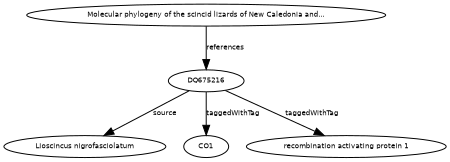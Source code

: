 digraph G {
size="3,3";
node [fontsize=7, fontname="Helvetica"];
edge [fontsize=7, fontname="Helvetica"];
node0 [label="DQ675216", width=0.27433100247,height=0.27433100247];
node1 [label="Molecular phylogeny of the scincid lizards of New Caledonia and...", width=0.27433100247,height=0.27433100247];
node2 [label="Lioscincus nigrofasciolatum", width=0.27433100247,height=0.27433100247];
node3 [label="CO1", width=0.27433100247,height=0.27433100247];
node4 [label="recombination activating protein 1", width=0.27433100247,height=0.27433100247];
node1 -> node0 [label="references"];
node0 -> node2 [label="source"];
node0 -> node3 [label="taggedWithTag"];
node0 -> node4 [label="taggedWithTag"];
}

